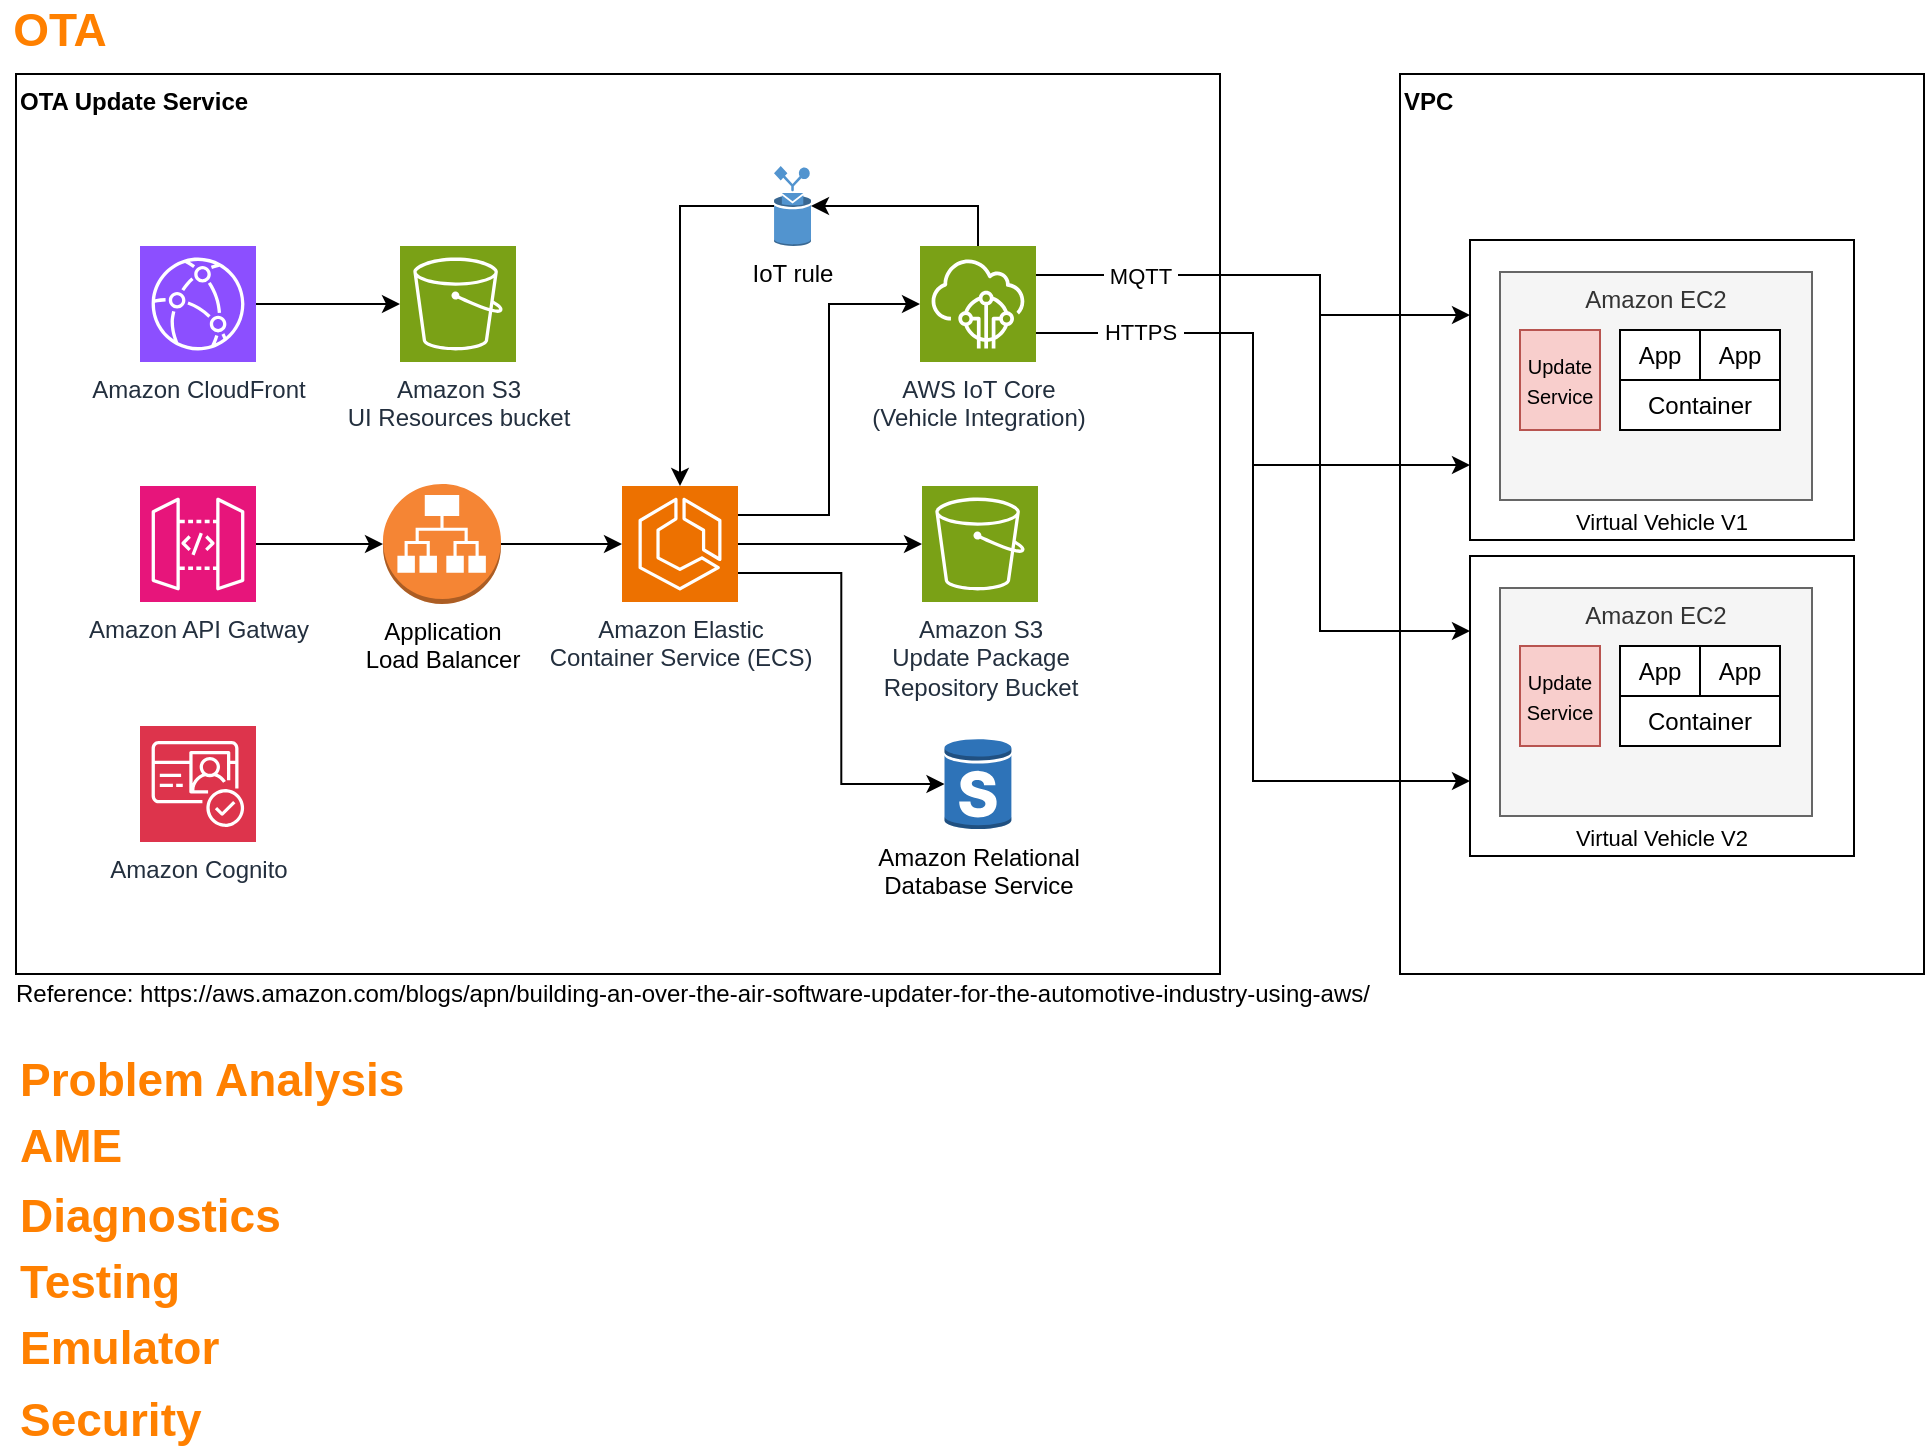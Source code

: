 <mxfile version="28.0.6">
  <diagram name="Page-1" id="JpDiISAEaKFTjsOlET9G">
    <mxGraphModel dx="1123" dy="599" grid="1" gridSize="10" guides="1" tooltips="1" connect="1" arrows="1" fold="1" page="1" pageScale="1" pageWidth="1169" pageHeight="827" math="0" shadow="0">
      <root>
        <mxCell id="0" />
        <mxCell id="1" parent="0" />
        <mxCell id="DC-grp8SkVzQaJDlY_uF-24" value="VPC" style="rounded=0;whiteSpace=wrap;html=1;align=left;verticalAlign=top;fontStyle=1" vertex="1" parent="1">
          <mxGeometry x="810" y="52" width="262" height="450" as="geometry" />
        </mxCell>
        <mxCell id="DC-grp8SkVzQaJDlY_uF-26" value="&lt;div&gt;&lt;font style=&quot;font-size: 11px;&quot;&gt;Virtual Vehicle V1&lt;/font&gt;&lt;/div&gt;" style="rounded=0;whiteSpace=wrap;html=1;align=center;verticalAlign=bottom;fontStyle=0" vertex="1" parent="1">
          <mxGeometry x="845" y="135" width="192" height="150" as="geometry" />
        </mxCell>
        <mxCell id="DC-grp8SkVzQaJDlY_uF-23" value="&lt;div&gt;&lt;b&gt;OTA Update Service&lt;/b&gt;&lt;/div&gt;" style="rounded=0;whiteSpace=wrap;html=1;align=left;verticalAlign=top;" vertex="1" parent="1">
          <mxGeometry x="118" y="52" width="602" height="450" as="geometry" />
        </mxCell>
        <mxCell id="DC-grp8SkVzQaJDlY_uF-1" value="Amazon CloudFront" style="sketch=0;points=[[0,0,0],[0.25,0,0],[0.5,0,0],[0.75,0,0],[1,0,0],[0,1,0],[0.25,1,0],[0.5,1,0],[0.75,1,0],[1,1,0],[0,0.25,0],[0,0.5,0],[0,0.75,0],[1,0.25,0],[1,0.5,0],[1,0.75,0]];outlineConnect=0;fontColor=#232F3E;fillColor=#8C4FFF;strokeColor=#ffffff;dashed=0;verticalLabelPosition=bottom;verticalAlign=top;align=center;html=1;fontSize=12;fontStyle=0;aspect=fixed;shape=mxgraph.aws4.resourceIcon;resIcon=mxgraph.aws4.cloudfront;" vertex="1" parent="1">
          <mxGeometry x="180" y="138" width="58" height="58" as="geometry" />
        </mxCell>
        <mxCell id="DC-grp8SkVzQaJDlY_uF-3" value="&lt;div&gt;Amazon S3&lt;/div&gt;&lt;div&gt;UI Resources bucket&lt;/div&gt;" style="sketch=0;points=[[0,0,0],[0.25,0,0],[0.5,0,0],[0.75,0,0],[1,0,0],[0,1,0],[0.25,1,0],[0.5,1,0],[0.75,1,0],[1,1,0],[0,0.25,0],[0,0.5,0],[0,0.75,0],[1,0.25,0],[1,0.5,0],[1,0.75,0]];outlineConnect=0;fontColor=#232F3E;fillColor=#7AA116;strokeColor=#ffffff;dashed=0;verticalLabelPosition=bottom;verticalAlign=top;align=center;html=1;fontSize=12;fontStyle=0;aspect=fixed;shape=mxgraph.aws4.resourceIcon;resIcon=mxgraph.aws4.s3;" vertex="1" parent="1">
          <mxGeometry x="310" y="138" width="58" height="58" as="geometry" />
        </mxCell>
        <mxCell id="DC-grp8SkVzQaJDlY_uF-4" style="edgeStyle=orthogonalEdgeStyle;rounded=0;orthogonalLoop=1;jettySize=auto;html=1;exitX=1;exitY=0.5;exitDx=0;exitDy=0;exitPerimeter=0;entryX=0;entryY=0.5;entryDx=0;entryDy=0;entryPerimeter=0;" edge="1" parent="1" source="DC-grp8SkVzQaJDlY_uF-1" target="DC-grp8SkVzQaJDlY_uF-3">
          <mxGeometry relative="1" as="geometry" />
        </mxCell>
        <mxCell id="DC-grp8SkVzQaJDlY_uF-6" value="Amazon API Gatway" style="sketch=0;points=[[0,0,0],[0.25,0,0],[0.5,0,0],[0.75,0,0],[1,0,0],[0,1,0],[0.25,1,0],[0.5,1,0],[0.75,1,0],[1,1,0],[0,0.25,0],[0,0.5,0],[0,0.75,0],[1,0.25,0],[1,0.5,0],[1,0.75,0]];outlineConnect=0;fontColor=#232F3E;fillColor=#E7157B;strokeColor=#ffffff;dashed=0;verticalLabelPosition=bottom;verticalAlign=top;align=center;html=1;fontSize=12;fontStyle=0;aspect=fixed;shape=mxgraph.aws4.resourceIcon;resIcon=mxgraph.aws4.api_gateway;" vertex="1" parent="1">
          <mxGeometry x="180" y="258" width="58" height="58" as="geometry" />
        </mxCell>
        <mxCell id="DC-grp8SkVzQaJDlY_uF-7" value="&lt;div&gt;Application&lt;/div&gt;&lt;div&gt;Load Balancer&lt;/div&gt;" style="outlineConnect=0;dashed=0;verticalLabelPosition=bottom;verticalAlign=top;align=center;html=1;shape=mxgraph.aws3.application_load_balancer;fillColor=#F58534;gradientColor=none;" vertex="1" parent="1">
          <mxGeometry x="301.5" y="257" width="59" height="60" as="geometry" />
        </mxCell>
        <mxCell id="DC-grp8SkVzQaJDlY_uF-8" style="edgeStyle=orthogonalEdgeStyle;rounded=0;orthogonalLoop=1;jettySize=auto;html=1;exitX=1;exitY=0.5;exitDx=0;exitDy=0;exitPerimeter=0;entryX=0;entryY=0.5;entryDx=0;entryDy=0;entryPerimeter=0;" edge="1" parent="1" source="DC-grp8SkVzQaJDlY_uF-6" target="DC-grp8SkVzQaJDlY_uF-7">
          <mxGeometry relative="1" as="geometry" />
        </mxCell>
        <mxCell id="DC-grp8SkVzQaJDlY_uF-9" value="&lt;div&gt;Amazon Elastic&lt;/div&gt;&lt;div&gt;Container Service (ECS)&lt;/div&gt;" style="sketch=0;points=[[0,0,0],[0.25,0,0],[0.5,0,0],[0.75,0,0],[1,0,0],[0,1,0],[0.25,1,0],[0.5,1,0],[0.75,1,0],[1,1,0],[0,0.25,0],[0,0.5,0],[0,0.75,0],[1,0.25,0],[1,0.5,0],[1,0.75,0]];outlineConnect=0;fontColor=#232F3E;fillColor=#ED7100;strokeColor=#ffffff;dashed=0;verticalLabelPosition=bottom;verticalAlign=top;align=center;html=1;fontSize=12;fontStyle=0;aspect=fixed;shape=mxgraph.aws4.resourceIcon;resIcon=mxgraph.aws4.ecs;" vertex="1" parent="1">
          <mxGeometry x="421" y="258" width="58" height="58" as="geometry" />
        </mxCell>
        <mxCell id="DC-grp8SkVzQaJDlY_uF-10" style="edgeStyle=orthogonalEdgeStyle;rounded=0;orthogonalLoop=1;jettySize=auto;html=1;exitX=1;exitY=0.5;exitDx=0;exitDy=0;exitPerimeter=0;entryX=0;entryY=0.5;entryDx=0;entryDy=0;entryPerimeter=0;" edge="1" parent="1" source="DC-grp8SkVzQaJDlY_uF-7" target="DC-grp8SkVzQaJDlY_uF-9">
          <mxGeometry relative="1" as="geometry" />
        </mxCell>
        <mxCell id="DC-grp8SkVzQaJDlY_uF-11" value="Amazon Cognito" style="sketch=0;points=[[0,0,0],[0.25,0,0],[0.5,0,0],[0.75,0,0],[1,0,0],[0,1,0],[0.25,1,0],[0.5,1,0],[0.75,1,0],[1,1,0],[0,0.25,0],[0,0.5,0],[0,0.75,0],[1,0.25,0],[1,0.5,0],[1,0.75,0]];outlineConnect=0;fontColor=#232F3E;fillColor=#DD344C;strokeColor=#ffffff;dashed=0;verticalLabelPosition=bottom;verticalAlign=top;align=center;html=1;fontSize=12;fontStyle=0;aspect=fixed;shape=mxgraph.aws4.resourceIcon;resIcon=mxgraph.aws4.cognito;" vertex="1" parent="1">
          <mxGeometry x="180" y="378" width="58" height="58" as="geometry" />
        </mxCell>
        <mxCell id="DC-grp8SkVzQaJDlY_uF-12" value="IoT rule" style="outlineConnect=0;dashed=0;verticalLabelPosition=bottom;verticalAlign=top;align=center;html=1;shape=mxgraph.aws3.rule;fillColor=#5294CF;gradientColor=none;" vertex="1" parent="1">
          <mxGeometry x="497" y="98" width="18.5" height="40" as="geometry" />
        </mxCell>
        <mxCell id="DC-grp8SkVzQaJDlY_uF-20" style="edgeStyle=orthogonalEdgeStyle;rounded=0;orthogonalLoop=1;jettySize=auto;html=1;exitX=0.5;exitY=0;exitDx=0;exitDy=0;exitPerimeter=0;" edge="1" parent="1" source="DC-grp8SkVzQaJDlY_uF-13" target="DC-grp8SkVzQaJDlY_uF-12">
          <mxGeometry relative="1" as="geometry" />
        </mxCell>
        <mxCell id="DC-grp8SkVzQaJDlY_uF-40" style="edgeStyle=orthogonalEdgeStyle;rounded=0;orthogonalLoop=1;jettySize=auto;html=1;exitX=1;exitY=0.25;exitDx=0;exitDy=0;exitPerimeter=0;entryX=0;entryY=0.25;entryDx=0;entryDy=0;" edge="1" parent="1" source="DC-grp8SkVzQaJDlY_uF-13" target="DC-grp8SkVzQaJDlY_uF-26">
          <mxGeometry relative="1" as="geometry">
            <Array as="points">
              <mxPoint x="770" y="153" />
              <mxPoint x="770" y="173" />
            </Array>
          </mxGeometry>
        </mxCell>
        <mxCell id="DC-grp8SkVzQaJDlY_uF-41" style="edgeStyle=orthogonalEdgeStyle;rounded=0;orthogonalLoop=1;jettySize=auto;html=1;exitX=1;exitY=0.25;exitDx=0;exitDy=0;exitPerimeter=0;entryX=0;entryY=0.25;entryDx=0;entryDy=0;" edge="1" parent="1" source="DC-grp8SkVzQaJDlY_uF-13" target="DC-grp8SkVzQaJDlY_uF-32">
          <mxGeometry relative="1" as="geometry">
            <Array as="points">
              <mxPoint x="770" y="153" />
              <mxPoint x="770" y="331" />
            </Array>
          </mxGeometry>
        </mxCell>
        <mxCell id="DC-grp8SkVzQaJDlY_uF-46" value="&amp;nbsp;MQTT&amp;nbsp;" style="edgeLabel;html=1;align=center;verticalAlign=middle;resizable=0;points=[];" vertex="1" connectable="0" parent="DC-grp8SkVzQaJDlY_uF-41">
          <mxGeometry x="-0.716" relative="1" as="geometry">
            <mxPoint x="-4" as="offset" />
          </mxGeometry>
        </mxCell>
        <mxCell id="DC-grp8SkVzQaJDlY_uF-44" style="edgeStyle=orthogonalEdgeStyle;rounded=0;orthogonalLoop=1;jettySize=auto;html=1;exitX=1;exitY=0.75;exitDx=0;exitDy=0;exitPerimeter=0;entryX=0;entryY=0.75;entryDx=0;entryDy=0;" edge="1" parent="1" source="DC-grp8SkVzQaJDlY_uF-13" target="DC-grp8SkVzQaJDlY_uF-26">
          <mxGeometry relative="1" as="geometry" />
        </mxCell>
        <mxCell id="DC-grp8SkVzQaJDlY_uF-45" style="edgeStyle=orthogonalEdgeStyle;rounded=0;orthogonalLoop=1;jettySize=auto;html=1;exitX=1;exitY=0.75;exitDx=0;exitDy=0;exitPerimeter=0;entryX=0;entryY=0.75;entryDx=0;entryDy=0;" edge="1" parent="1" source="DC-grp8SkVzQaJDlY_uF-13" target="DC-grp8SkVzQaJDlY_uF-32">
          <mxGeometry relative="1" as="geometry" />
        </mxCell>
        <mxCell id="DC-grp8SkVzQaJDlY_uF-47" value="&amp;nbsp;HTTPS&amp;nbsp;" style="edgeLabel;html=1;align=center;verticalAlign=middle;resizable=0;points=[];" vertex="1" connectable="0" parent="DC-grp8SkVzQaJDlY_uF-45">
          <mxGeometry x="-0.817" y="1" relative="1" as="geometry">
            <mxPoint x="11" as="offset" />
          </mxGeometry>
        </mxCell>
        <mxCell id="DC-grp8SkVzQaJDlY_uF-13" value="&lt;div&gt;AWS IoT Core&lt;/div&gt;&lt;div&gt;(Vehicle Integration)&lt;/div&gt;" style="sketch=0;points=[[0,0,0],[0.25,0,0],[0.5,0,0],[0.75,0,0],[1,0,0],[0,1,0],[0.25,1,0],[0.5,1,0],[0.75,1,0],[1,1,0],[0,0.25,0],[0,0.5,0],[0,0.75,0],[1,0.25,0],[1,0.5,0],[1,0.75,0]];outlineConnect=0;fontColor=#232F3E;fillColor=#7AA116;strokeColor=#ffffff;dashed=0;verticalLabelPosition=bottom;verticalAlign=top;align=center;html=1;fontSize=12;fontStyle=0;aspect=fixed;shape=mxgraph.aws4.resourceIcon;resIcon=mxgraph.aws4.iot_core;" vertex="1" parent="1">
          <mxGeometry x="570" y="138" width="58" height="58" as="geometry" />
        </mxCell>
        <mxCell id="DC-grp8SkVzQaJDlY_uF-15" value="&lt;div&gt;Amazon S3&lt;/div&gt;&lt;div&gt;Update Package&lt;/div&gt;&lt;div&gt;Repository Bucket&lt;/div&gt;" style="sketch=0;points=[[0,0,0],[0.25,0,0],[0.5,0,0],[0.75,0,0],[1,0,0],[0,1,0],[0.25,1,0],[0.5,1,0],[0.75,1,0],[1,1,0],[0,0.25,0],[0,0.5,0],[0,0.75,0],[1,0.25,0],[1,0.5,0],[1,0.75,0]];outlineConnect=0;fontColor=#232F3E;fillColor=#7AA116;strokeColor=#ffffff;dashed=0;verticalLabelPosition=bottom;verticalAlign=top;align=center;html=1;fontSize=12;fontStyle=0;aspect=fixed;shape=mxgraph.aws4.resourceIcon;resIcon=mxgraph.aws4.s3;" vertex="1" parent="1">
          <mxGeometry x="571" y="258" width="58" height="58" as="geometry" />
        </mxCell>
        <mxCell id="DC-grp8SkVzQaJDlY_uF-16" value="&lt;div&gt;Amazon Relational&lt;/div&gt;&lt;div&gt;Database Service&lt;/div&gt;" style="outlineConnect=0;dashed=0;verticalLabelPosition=bottom;verticalAlign=top;align=center;html=1;shape=mxgraph.aws3.rds_db_instance_standby_multi_az;fillColor=#2E73B8;gradientColor=none;" vertex="1" parent="1">
          <mxGeometry x="582.25" y="384" width="33.5" height="46" as="geometry" />
        </mxCell>
        <mxCell id="DC-grp8SkVzQaJDlY_uF-17" style="edgeStyle=orthogonalEdgeStyle;rounded=0;orthogonalLoop=1;jettySize=auto;html=1;exitX=1;exitY=0.25;exitDx=0;exitDy=0;exitPerimeter=0;entryX=0;entryY=0.5;entryDx=0;entryDy=0;entryPerimeter=0;" edge="1" parent="1" source="DC-grp8SkVzQaJDlY_uF-9" target="DC-grp8SkVzQaJDlY_uF-13">
          <mxGeometry relative="1" as="geometry" />
        </mxCell>
        <mxCell id="DC-grp8SkVzQaJDlY_uF-18" style="edgeStyle=orthogonalEdgeStyle;rounded=0;orthogonalLoop=1;jettySize=auto;html=1;exitX=1;exitY=0.5;exitDx=0;exitDy=0;exitPerimeter=0;entryX=0;entryY=0.5;entryDx=0;entryDy=0;entryPerimeter=0;" edge="1" parent="1" source="DC-grp8SkVzQaJDlY_uF-9" target="DC-grp8SkVzQaJDlY_uF-15">
          <mxGeometry relative="1" as="geometry" />
        </mxCell>
        <mxCell id="DC-grp8SkVzQaJDlY_uF-19" style="edgeStyle=orthogonalEdgeStyle;rounded=0;orthogonalLoop=1;jettySize=auto;html=1;exitX=1;exitY=0.75;exitDx=0;exitDy=0;exitPerimeter=0;entryX=0;entryY=0.5;entryDx=0;entryDy=0;entryPerimeter=0;" edge="1" parent="1" source="DC-grp8SkVzQaJDlY_uF-9" target="DC-grp8SkVzQaJDlY_uF-16">
          <mxGeometry relative="1" as="geometry" />
        </mxCell>
        <mxCell id="DC-grp8SkVzQaJDlY_uF-22" style="edgeStyle=orthogonalEdgeStyle;rounded=0;orthogonalLoop=1;jettySize=auto;html=1;exitX=0;exitY=0.5;exitDx=0;exitDy=0;exitPerimeter=0;entryX=0.5;entryY=0;entryDx=0;entryDy=0;entryPerimeter=0;" edge="1" parent="1" source="DC-grp8SkVzQaJDlY_uF-12" target="DC-grp8SkVzQaJDlY_uF-9">
          <mxGeometry relative="1" as="geometry" />
        </mxCell>
        <mxCell id="DC-grp8SkVzQaJDlY_uF-25" value="Amazon EC2" style="rounded=0;whiteSpace=wrap;html=1;verticalAlign=top;fillColor=#f5f5f5;fontColor=#333333;strokeColor=#666666;" vertex="1" parent="1">
          <mxGeometry x="860" y="151" width="156" height="114" as="geometry" />
        </mxCell>
        <mxCell id="DC-grp8SkVzQaJDlY_uF-28" value="&lt;font style=&quot;font-size: 10px;&quot;&gt;Update Service&lt;/font&gt;" style="rounded=0;whiteSpace=wrap;html=1;fillColor=#f8cecc;strokeColor=#b85450;" vertex="1" parent="1">
          <mxGeometry x="870" y="180" width="40" height="50" as="geometry" />
        </mxCell>
        <mxCell id="DC-grp8SkVzQaJDlY_uF-29" value="App" style="rounded=0;whiteSpace=wrap;html=1;" vertex="1" parent="1">
          <mxGeometry x="920" y="180" width="40" height="25" as="geometry" />
        </mxCell>
        <mxCell id="DC-grp8SkVzQaJDlY_uF-30" value="App" style="rounded=0;whiteSpace=wrap;html=1;" vertex="1" parent="1">
          <mxGeometry x="960" y="180" width="40" height="25" as="geometry" />
        </mxCell>
        <mxCell id="DC-grp8SkVzQaJDlY_uF-31" value="Container" style="rounded=0;whiteSpace=wrap;html=1;" vertex="1" parent="1">
          <mxGeometry x="920" y="205" width="80" height="25" as="geometry" />
        </mxCell>
        <mxCell id="DC-grp8SkVzQaJDlY_uF-32" value="&lt;font style=&quot;font-size: 11px;&quot;&gt;Virtual Vehicle V2&lt;/font&gt;" style="rounded=0;whiteSpace=wrap;html=1;align=center;verticalAlign=bottom;fontStyle=0" vertex="1" parent="1">
          <mxGeometry x="845" y="293" width="192" height="150" as="geometry" />
        </mxCell>
        <mxCell id="DC-grp8SkVzQaJDlY_uF-33" value="Amazon EC2" style="rounded=0;whiteSpace=wrap;html=1;verticalAlign=top;fillColor=#f5f5f5;fontColor=#333333;strokeColor=#666666;" vertex="1" parent="1">
          <mxGeometry x="860" y="309" width="156" height="114" as="geometry" />
        </mxCell>
        <mxCell id="DC-grp8SkVzQaJDlY_uF-34" value="&lt;font style=&quot;font-size: 10px;&quot;&gt;Update Service&lt;/font&gt;" style="rounded=0;whiteSpace=wrap;html=1;fillColor=#f8cecc;strokeColor=#b85450;" vertex="1" parent="1">
          <mxGeometry x="870" y="338" width="40" height="50" as="geometry" />
        </mxCell>
        <mxCell id="DC-grp8SkVzQaJDlY_uF-35" value="App" style="rounded=0;whiteSpace=wrap;html=1;" vertex="1" parent="1">
          <mxGeometry x="920" y="338" width="40" height="25" as="geometry" />
        </mxCell>
        <mxCell id="DC-grp8SkVzQaJDlY_uF-36" value="App" style="rounded=0;whiteSpace=wrap;html=1;" vertex="1" parent="1">
          <mxGeometry x="960" y="338" width="40" height="25" as="geometry" />
        </mxCell>
        <mxCell id="DC-grp8SkVzQaJDlY_uF-37" value="Container" style="rounded=0;whiteSpace=wrap;html=1;" vertex="1" parent="1">
          <mxGeometry x="920" y="363" width="80" height="25" as="geometry" />
        </mxCell>
        <UserObject label="Reference: https://aws.amazon.com/blogs/apn/building-an-over-the-air-software-updater-for-the-automotive-industry-using-aws/" link="https://aws.amazon.com/blogs/apn/building-an-over-the-air-software-updater-for-the-automotive-industry-using-aws/" id="DC-grp8SkVzQaJDlY_uF-48">
          <mxCell style="text;html=1;align=left;verticalAlign=middle;whiteSpace=wrap;rounded=0;" vertex="1" parent="1">
            <mxGeometry x="116.25" y="497" width="780" height="30" as="geometry" />
          </mxCell>
        </UserObject>
        <mxCell id="DC-grp8SkVzQaJDlY_uF-49" value="OTA" style="text;html=1;align=center;verticalAlign=middle;whiteSpace=wrap;rounded=0;fontStyle=1;fontSize=23;fontColor=light-dark(#ff8000, #ededed);" vertex="1" parent="1">
          <mxGeometry x="110" y="15" width="60" height="30" as="geometry" />
        </mxCell>
        <mxCell id="DC-grp8SkVzQaJDlY_uF-52" value="Problem Analysis" style="text;html=1;align=left;verticalAlign=middle;whiteSpace=wrap;rounded=0;fontStyle=1;fontSize=23;fontColor=light-dark(#ff8000, #ededed);" vertex="1" parent="1">
          <mxGeometry x="118" y="540" width="263.75" height="30" as="geometry" />
        </mxCell>
        <mxCell id="DC-grp8SkVzQaJDlY_uF-53" value="AME" style="text;html=1;align=left;verticalAlign=middle;whiteSpace=wrap;rounded=0;fontStyle=1;fontSize=23;fontColor=light-dark(#ff8000, #ededed);" vertex="1" parent="1">
          <mxGeometry x="118" y="573" width="263.75" height="30" as="geometry" />
        </mxCell>
        <mxCell id="DC-grp8SkVzQaJDlY_uF-54" value="Diagnostics" style="text;html=1;align=left;verticalAlign=middle;whiteSpace=wrap;rounded=0;fontStyle=1;fontSize=23;fontColor=light-dark(#ff8000, #ededed);" vertex="1" parent="1">
          <mxGeometry x="118" y="608" width="263.75" height="30" as="geometry" />
        </mxCell>
        <mxCell id="DC-grp8SkVzQaJDlY_uF-55" value="Testing" style="text;html=1;align=left;verticalAlign=middle;whiteSpace=wrap;rounded=0;fontStyle=1;fontSize=23;fontColor=light-dark(#ff8000, #ededed);" vertex="1" parent="1">
          <mxGeometry x="118" y="641" width="263.75" height="30" as="geometry" />
        </mxCell>
        <mxCell id="DC-grp8SkVzQaJDlY_uF-56" value="Emulator" style="text;html=1;align=left;verticalAlign=middle;whiteSpace=wrap;rounded=0;fontStyle=1;fontSize=23;fontColor=light-dark(#ff8000, #ededed);" vertex="1" parent="1">
          <mxGeometry x="118" y="674" width="263.75" height="30" as="geometry" />
        </mxCell>
        <mxCell id="DC-grp8SkVzQaJDlY_uF-57" value="Security" style="text;html=1;align=left;verticalAlign=middle;whiteSpace=wrap;rounded=0;fontStyle=1;fontSize=23;fontColor=light-dark(#ff8000, #ededed);" vertex="1" parent="1">
          <mxGeometry x="118" y="710" width="263.75" height="30" as="geometry" />
        </mxCell>
      </root>
    </mxGraphModel>
  </diagram>
</mxfile>
